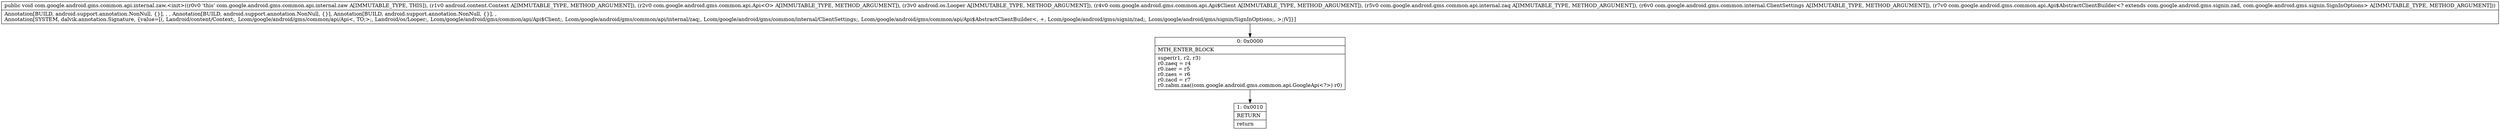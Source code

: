 digraph "CFG forcom.google.android.gms.common.api.internal.zaw.\<init\>(Landroid\/content\/Context;Lcom\/google\/android\/gms\/common\/api\/Api;Landroid\/os\/Looper;Lcom\/google\/android\/gms\/common\/api\/Api$Client;Lcom\/google\/android\/gms\/common\/api\/internal\/zaq;Lcom\/google\/android\/gms\/common\/internal\/ClientSettings;Lcom\/google\/android\/gms\/common\/api\/Api$AbstractClientBuilder;)V" {
Node_0 [shape=record,label="{0\:\ 0x0000|MTH_ENTER_BLOCK\l|super(r1, r2, r3)\lr0.zaeq = r4\lr0.zaer = r5\lr0.zaes = r6\lr0.zacd = r7\lr0.zabm.zaa((com.google.android.gms.common.api.GoogleApi\<?\>) r0)\l}"];
Node_1 [shape=record,label="{1\:\ 0x0010|RETURN\l|return\l}"];
MethodNode[shape=record,label="{public void com.google.android.gms.common.api.internal.zaw.\<init\>((r0v0 'this' com.google.android.gms.common.api.internal.zaw A[IMMUTABLE_TYPE, THIS]), (r1v0 android.content.Context A[IMMUTABLE_TYPE, METHOD_ARGUMENT]), (r2v0 com.google.android.gms.common.api.Api\<O\> A[IMMUTABLE_TYPE, METHOD_ARGUMENT]), (r3v0 android.os.Looper A[IMMUTABLE_TYPE, METHOD_ARGUMENT]), (r4v0 com.google.android.gms.common.api.Api$Client A[IMMUTABLE_TYPE, METHOD_ARGUMENT]), (r5v0 com.google.android.gms.common.api.internal.zaq A[IMMUTABLE_TYPE, METHOD_ARGUMENT]), (r6v0 com.google.android.gms.common.internal.ClientSettings A[IMMUTABLE_TYPE, METHOD_ARGUMENT]), (r7v0 com.google.android.gms.common.api.Api$AbstractClientBuilder\<? extends com.google.android.gms.signin.zad, com.google.android.gms.signin.SignInOptions\> A[IMMUTABLE_TYPE, METHOD_ARGUMENT]))  | Annotation[BUILD, android.support.annotation.NonNull, \{\}], , , Annotation[BUILD, android.support.annotation.NonNull, \{\}], Annotation[BUILD, android.support.annotation.NonNull, \{\}], , \lAnnotation[SYSTEM, dalvik.annotation.Signature, \{value=[(, Landroid\/content\/Context;, Lcom\/google\/android\/gms\/common\/api\/Api\<, TO;\>;, Landroid\/os\/Looper;, Lcom\/google\/android\/gms\/common\/api\/Api$Client;, Lcom\/google\/android\/gms\/common\/api\/internal\/zaq;, Lcom\/google\/android\/gms\/common\/internal\/ClientSettings;, Lcom\/google\/android\/gms\/common\/api\/Api$AbstractClientBuilder\<, +, Lcom\/google\/android\/gms\/signin\/zad;, Lcom\/google\/android\/gms\/signin\/SignInOptions;, \>;)V]\}]\l}"];
MethodNode -> Node_0;
Node_0 -> Node_1;
}

